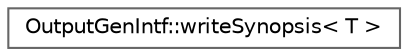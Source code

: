digraph "Graphical Class Hierarchy"
{
 // INTERACTIVE_SVG=YES
 // LATEX_PDF_SIZE
  bgcolor="transparent";
  edge [fontname=Helvetica,fontsize=10,labelfontname=Helvetica,labelfontsize=10];
  node [fontname=Helvetica,fontsize=10,shape=box,height=0.2,width=0.4];
  rankdir="LR";
  Node0 [label="OutputGenIntf::writeSynopsis\< T \>",height=0.2,width=0.4,color="grey40", fillcolor="white", style="filled",URL="$dd/dd5/struct_output_gen_intf_1_1write_synopsis.html",tooltip=" "];
}
